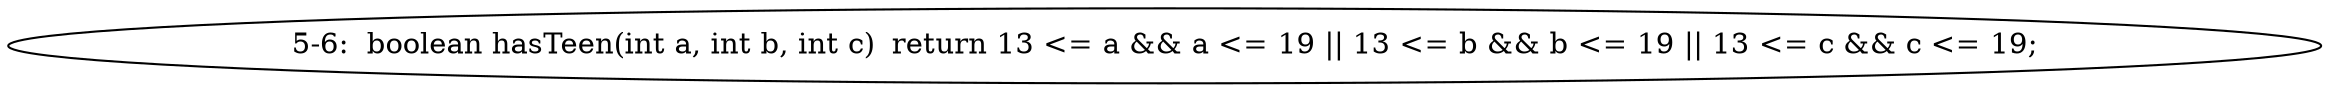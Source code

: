 digraph result_test { 
// graph-vertices
  a1  [label="5-6:  boolean hasTeen(int a, int b, int c)	return 13 <= a && a <= 19 || 13 <= b && b <= 19 || 13 <= c && c <= 19;"]; 
// graph-edges
}
